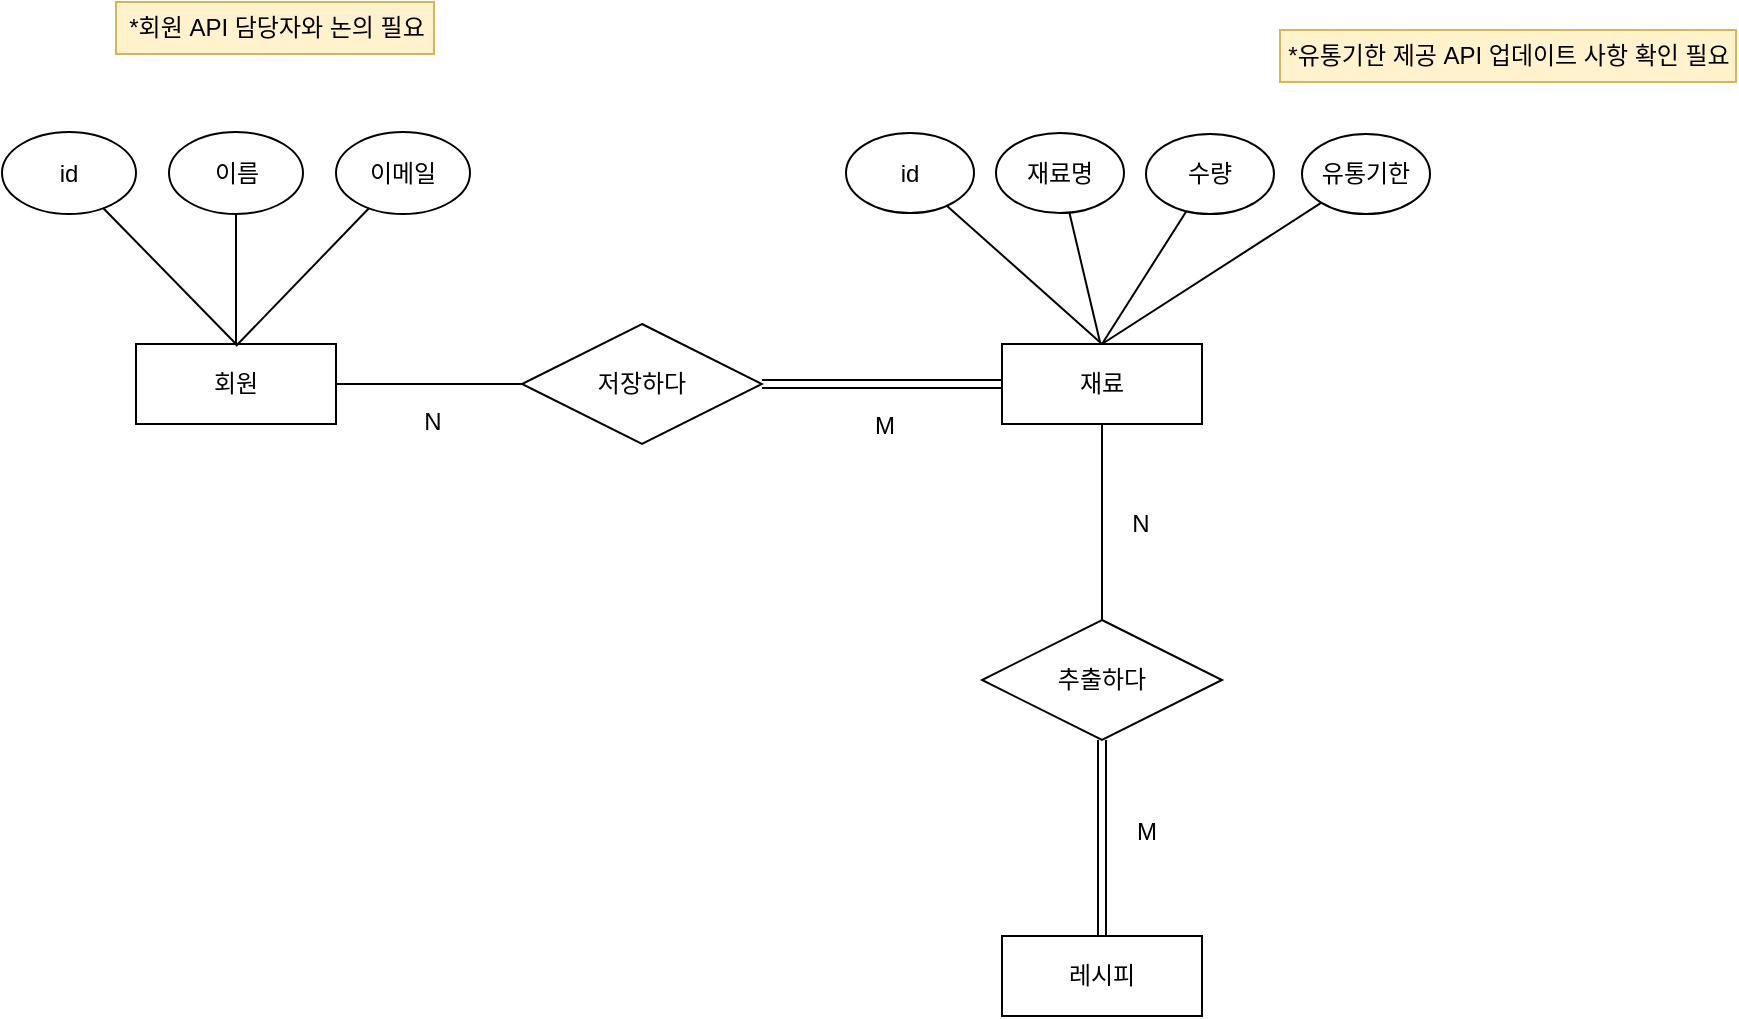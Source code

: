 <mxfile version="24.6.5" type="github">
  <diagram name="페이지-1" id="P-ZEgtnu1BzoJLXqaN9v">
    <mxGraphModel dx="1036" dy="813" grid="0" gridSize="10" guides="1" tooltips="1" connect="1" arrows="1" fold="1" page="1" pageScale="1" pageWidth="1169" pageHeight="827" math="0" shadow="0">
      <root>
        <mxCell id="0" />
        <mxCell id="1" parent="0" />
        <mxCell id="Za9z7HqXJDqGqdd8FASJ-7" value="" style="rounded=0;orthogonalLoop=1;jettySize=auto;html=1;endArrow=none;endFill=0;" edge="1" parent="1" source="Za9z7HqXJDqGqdd8FASJ-1" target="Za9z7HqXJDqGqdd8FASJ-5">
          <mxGeometry relative="1" as="geometry" />
        </mxCell>
        <mxCell id="Za9z7HqXJDqGqdd8FASJ-1" value="회원" style="whiteSpace=wrap;html=1;align=center;" vertex="1" parent="1">
          <mxGeometry x="338" y="328" width="100" height="40" as="geometry" />
        </mxCell>
        <mxCell id="Za9z7HqXJDqGqdd8FASJ-2" value="레시피" style="whiteSpace=wrap;html=1;align=center;" vertex="1" parent="1">
          <mxGeometry x="771" y="624" width="100" height="40" as="geometry" />
        </mxCell>
        <mxCell id="Za9z7HqXJDqGqdd8FASJ-13" value="" style="rounded=0;orthogonalLoop=1;jettySize=auto;html=1;endArrow=none;endFill=0;" edge="1" parent="1" source="Za9z7HqXJDqGqdd8FASJ-3" target="Za9z7HqXJDqGqdd8FASJ-12">
          <mxGeometry relative="1" as="geometry" />
        </mxCell>
        <mxCell id="Za9z7HqXJDqGqdd8FASJ-18" style="rounded=0;orthogonalLoop=1;jettySize=auto;html=1;endArrow=none;endFill=0;exitX=0.5;exitY=0;exitDx=0;exitDy=0;" edge="1" parent="1" source="Za9z7HqXJDqGqdd8FASJ-3" target="Za9z7HqXJDqGqdd8FASJ-15">
          <mxGeometry relative="1" as="geometry" />
        </mxCell>
        <mxCell id="Za9z7HqXJDqGqdd8FASJ-3" value="재료" style="whiteSpace=wrap;html=1;align=center;" vertex="1" parent="1">
          <mxGeometry x="771" y="328" width="100" height="40" as="geometry" />
        </mxCell>
        <mxCell id="Za9z7HqXJDqGqdd8FASJ-8" style="edgeStyle=orthogonalEdgeStyle;rounded=0;orthogonalLoop=1;jettySize=auto;html=1;shape=link;" edge="1" parent="1" source="Za9z7HqXJDqGqdd8FASJ-5" target="Za9z7HqXJDqGqdd8FASJ-3">
          <mxGeometry relative="1" as="geometry" />
        </mxCell>
        <mxCell id="Za9z7HqXJDqGqdd8FASJ-5" value="저장하다" style="shape=rhombus;perimeter=rhombusPerimeter;whiteSpace=wrap;html=1;align=center;" vertex="1" parent="1">
          <mxGeometry x="531" y="318" width="120" height="60" as="geometry" />
        </mxCell>
        <mxCell id="Za9z7HqXJDqGqdd8FASJ-9" value="N" style="text;html=1;align=center;verticalAlign=middle;resizable=0;points=[];autosize=1;strokeColor=none;fillColor=none;" vertex="1" parent="1">
          <mxGeometry x="472" y="354" width="27" height="26" as="geometry" />
        </mxCell>
        <mxCell id="Za9z7HqXJDqGqdd8FASJ-11" value="M" style="text;html=1;align=center;verticalAlign=middle;resizable=0;points=[];autosize=1;strokeColor=none;fillColor=none;" vertex="1" parent="1">
          <mxGeometry x="698" y="356" width="28" height="26" as="geometry" />
        </mxCell>
        <mxCell id="Za9z7HqXJDqGqdd8FASJ-14" value="" style="rounded=0;orthogonalLoop=1;jettySize=auto;html=1;endArrow=none;endFill=0;shape=link;" edge="1" parent="1" source="Za9z7HqXJDqGqdd8FASJ-12" target="Za9z7HqXJDqGqdd8FASJ-2">
          <mxGeometry relative="1" as="geometry" />
        </mxCell>
        <mxCell id="Za9z7HqXJDqGqdd8FASJ-12" value="추출하다" style="shape=rhombus;perimeter=rhombusPerimeter;whiteSpace=wrap;html=1;align=center;" vertex="1" parent="1">
          <mxGeometry x="761" y="466" width="120" height="60" as="geometry" />
        </mxCell>
        <mxCell id="Za9z7HqXJDqGqdd8FASJ-15" value="id" style="ellipse;whiteSpace=wrap;html=1;align=center;" vertex="1" parent="1">
          <mxGeometry x="693" y="222.5" width="64" height="40" as="geometry" />
        </mxCell>
        <mxCell id="Za9z7HqXJDqGqdd8FASJ-24" value="N" style="text;html=1;align=center;verticalAlign=middle;resizable=0;points=[];autosize=1;strokeColor=none;fillColor=none;" vertex="1" parent="1">
          <mxGeometry x="826" y="405" width="27" height="26" as="geometry" />
        </mxCell>
        <mxCell id="Za9z7HqXJDqGqdd8FASJ-25" value="M" style="text;html=1;align=center;verticalAlign=middle;resizable=0;points=[];autosize=1;strokeColor=none;fillColor=none;" vertex="1" parent="1">
          <mxGeometry x="829" y="559" width="28" height="26" as="geometry" />
        </mxCell>
        <mxCell id="Za9z7HqXJDqGqdd8FASJ-31" style="rounded=0;orthogonalLoop=1;jettySize=auto;html=1;entryX=0.5;entryY=0;entryDx=0;entryDy=0;endArrow=none;endFill=0;" edge="1" parent="1" source="Za9z7HqXJDqGqdd8FASJ-26" target="Za9z7HqXJDqGqdd8FASJ-1">
          <mxGeometry relative="1" as="geometry" />
        </mxCell>
        <mxCell id="Za9z7HqXJDqGqdd8FASJ-26" value="id" style="ellipse;whiteSpace=wrap;html=1;align=center;" vertex="1" parent="1">
          <mxGeometry x="271" y="222" width="67" height="41" as="geometry" />
        </mxCell>
        <mxCell id="Za9z7HqXJDqGqdd8FASJ-32" style="rounded=0;orthogonalLoop=1;jettySize=auto;html=1;entryX=0.5;entryY=0;entryDx=0;entryDy=0;endArrow=none;endFill=0;" edge="1" parent="1" source="Za9z7HqXJDqGqdd8FASJ-29" target="Za9z7HqXJDqGqdd8FASJ-1">
          <mxGeometry relative="1" as="geometry" />
        </mxCell>
        <mxCell id="Za9z7HqXJDqGqdd8FASJ-29" value="이름" style="ellipse;whiteSpace=wrap;html=1;align=center;" vertex="1" parent="1">
          <mxGeometry x="354.5" y="222" width="67" height="41" as="geometry" />
        </mxCell>
        <mxCell id="Za9z7HqXJDqGqdd8FASJ-33" style="rounded=0;orthogonalLoop=1;jettySize=auto;html=1;endArrow=none;endFill=0;" edge="1" parent="1" source="Za9z7HqXJDqGqdd8FASJ-30">
          <mxGeometry relative="1" as="geometry">
            <mxPoint x="388" y="329" as="targetPoint" />
          </mxGeometry>
        </mxCell>
        <mxCell id="Za9z7HqXJDqGqdd8FASJ-30" value="이메일" style="ellipse;whiteSpace=wrap;html=1;align=center;" vertex="1" parent="1">
          <mxGeometry x="438" y="222" width="67" height="41" as="geometry" />
        </mxCell>
        <mxCell id="Za9z7HqXJDqGqdd8FASJ-35" style="rounded=0;orthogonalLoop=1;jettySize=auto;html=1;endArrow=none;endFill=0;" edge="1" parent="1" source="Za9z7HqXJDqGqdd8FASJ-34">
          <mxGeometry relative="1" as="geometry">
            <mxPoint x="820" y="327" as="targetPoint" />
          </mxGeometry>
        </mxCell>
        <mxCell id="Za9z7HqXJDqGqdd8FASJ-34" value="재료명" style="ellipse;whiteSpace=wrap;html=1;align=center;" vertex="1" parent="1">
          <mxGeometry x="768" y="222.5" width="64" height="40" as="geometry" />
        </mxCell>
        <mxCell id="Za9z7HqXJDqGqdd8FASJ-37" style="rounded=0;orthogonalLoop=1;jettySize=auto;html=1;endArrow=none;endFill=0;entryX=0.5;entryY=0;entryDx=0;entryDy=0;" edge="1" parent="1" source="Za9z7HqXJDqGqdd8FASJ-36" target="Za9z7HqXJDqGqdd8FASJ-3">
          <mxGeometry relative="1" as="geometry" />
        </mxCell>
        <mxCell id="Za9z7HqXJDqGqdd8FASJ-36" value="수량" style="ellipse;whiteSpace=wrap;html=1;align=center;" vertex="1" parent="1">
          <mxGeometry x="843" y="223" width="64" height="40" as="geometry" />
        </mxCell>
        <mxCell id="Za9z7HqXJDqGqdd8FASJ-39" style="rounded=0;orthogonalLoop=1;jettySize=auto;html=1;entryX=0.5;entryY=0;entryDx=0;entryDy=0;endArrow=none;endFill=0;" edge="1" parent="1" source="Za9z7HqXJDqGqdd8FASJ-38" target="Za9z7HqXJDqGqdd8FASJ-3">
          <mxGeometry relative="1" as="geometry" />
        </mxCell>
        <mxCell id="Za9z7HqXJDqGqdd8FASJ-38" value="유통기한" style="ellipse;whiteSpace=wrap;html=1;align=center;" vertex="1" parent="1">
          <mxGeometry x="921" y="223" width="64" height="40" as="geometry" />
        </mxCell>
        <mxCell id="Za9z7HqXJDqGqdd8FASJ-40" value="*유통기한 제공 API 업데이트 사항 확인 필요" style="text;html=1;align=center;verticalAlign=middle;resizable=0;points=[];autosize=1;strokeColor=#d6b656;fillColor=#fff2cc;" vertex="1" parent="1">
          <mxGeometry x="910" y="171" width="228" height="26" as="geometry" />
        </mxCell>
        <mxCell id="Za9z7HqXJDqGqdd8FASJ-42" value="*회원 API 담당자와 논의 필요" style="text;html=1;align=center;verticalAlign=middle;resizable=0;points=[];autosize=1;strokeColor=#d6b656;fillColor=#fff2cc;" vertex="1" parent="1">
          <mxGeometry x="328" y="157" width="159" height="26" as="geometry" />
        </mxCell>
      </root>
    </mxGraphModel>
  </diagram>
</mxfile>

